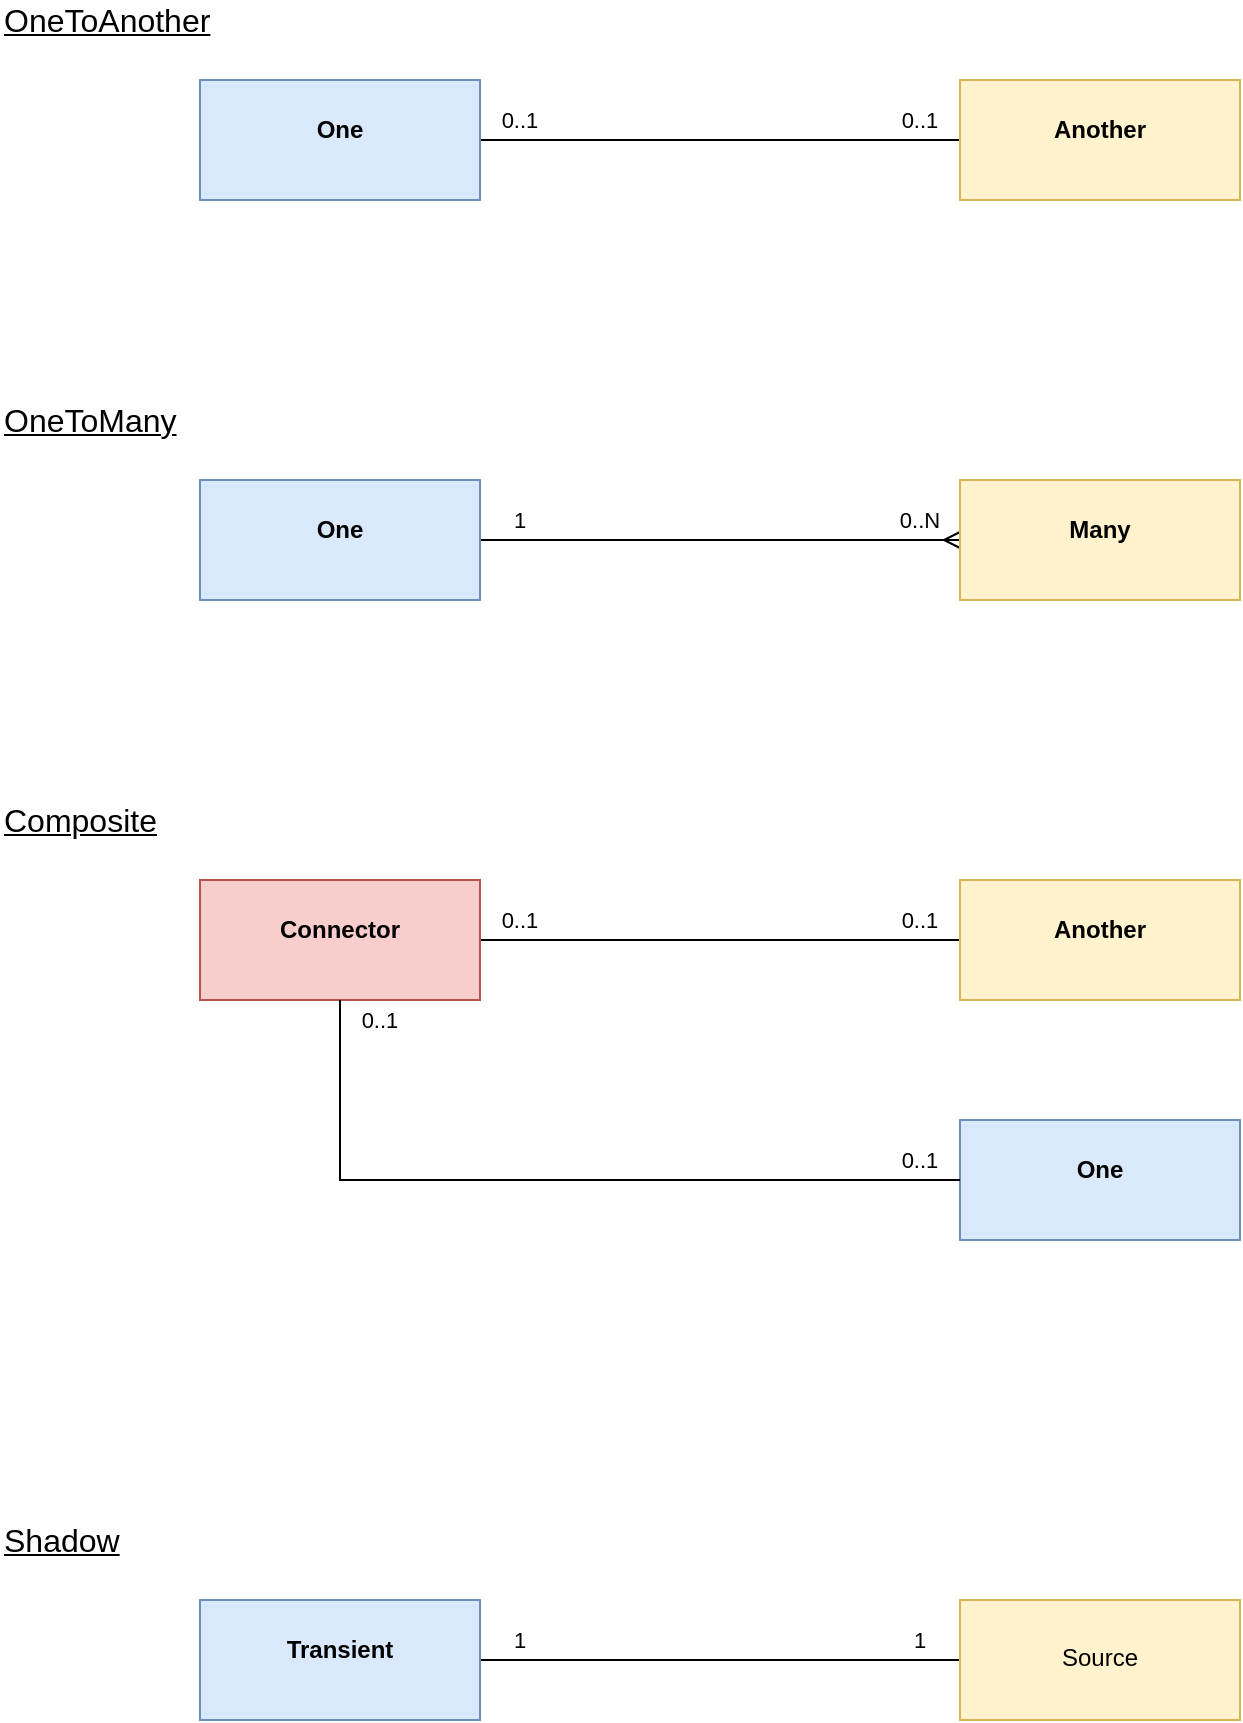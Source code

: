 <mxfile version="13.0.5" type="device"><diagram id="UCPSyV_CjBSdeeEAx0VT" name="OneToAnother"><mxGraphModel dx="2062" dy="1122" grid="1" gridSize="10" guides="1" tooltips="1" connect="1" arrows="1" fold="1" page="1" pageScale="1" pageWidth="827" pageHeight="1169" math="0" shadow="0"><root><mxCell id="0"/><mxCell id="1" parent="0"/><mxCell id="bgPN7Zg6-BeAchEEtm2N-5" value="" style="edgeStyle=orthogonalEdgeStyle;rounded=0;orthogonalLoop=1;jettySize=auto;html=1;endArrow=none;endFill=0;" parent="1" source="bgPN7Zg6-BeAchEEtm2N-1" target="bgPN7Zg6-BeAchEEtm2N-4" edge="1"><mxGeometry relative="1" as="geometry"/></mxCell><mxCell id="bgPN7Zg6-BeAchEEtm2N-1" value="&lt;p style=&quot;margin: 0px ; margin-top: 4px ; text-align: center&quot;&gt;&lt;br&gt;&lt;b&gt;One&lt;/b&gt;&lt;/p&gt;" style="verticalAlign=top;align=left;overflow=fill;fontSize=12;fontFamily=Helvetica;html=1;fillColor=#dae8fc;strokeColor=#6c8ebf;" parent="1" vertex="1"><mxGeometry x="140" y="80" width="140" height="60" as="geometry"/></mxCell><mxCell id="bgPN7Zg6-BeAchEEtm2N-4" value="&lt;p style=&quot;margin: 0px ; margin-top: 4px ; text-align: center&quot;&gt;&lt;br&gt;&lt;b&gt;Another&lt;/b&gt;&lt;/p&gt;" style="verticalAlign=top;align=left;overflow=fill;fontSize=12;fontFamily=Helvetica;html=1;fillColor=#fff2cc;strokeColor=#d6b656;" parent="1" vertex="1"><mxGeometry x="520" y="80" width="140" height="60" as="geometry"/></mxCell><mxCell id="bgPN7Zg6-BeAchEEtm2N-6" value="OneToAnother" style="text;html=1;strokeColor=none;fillColor=none;align=left;verticalAlign=middle;whiteSpace=wrap;rounded=0;fontStyle=4;fontSize=16;" parent="1" vertex="1"><mxGeometry x="40" y="40" width="100" height="20" as="geometry"/></mxCell><mxCell id="bgPN7Zg6-BeAchEEtm2N-14" value="OneToMany" style="text;html=1;strokeColor=none;fillColor=none;align=left;verticalAlign=middle;whiteSpace=wrap;rounded=0;fontStyle=4;fontSize=16;" parent="1" vertex="1"><mxGeometry x="40" y="240" width="100" height="20" as="geometry"/></mxCell><mxCell id="bgPN7Zg6-BeAchEEtm2N-7" value="0..1" style="text;html=1;strokeColor=none;fillColor=none;align=center;verticalAlign=middle;whiteSpace=wrap;rounded=0;fontSize=11;" parent="1" vertex="1"><mxGeometry x="280" y="90" width="40" height="20" as="geometry"/></mxCell><mxCell id="bgPN7Zg6-BeAchEEtm2N-10" value="0..1" style="text;html=1;strokeColor=none;fillColor=none;align=center;verticalAlign=middle;whiteSpace=wrap;rounded=0;fontSize=11;" parent="1" vertex="1"><mxGeometry x="480" y="90" width="40" height="20" as="geometry"/></mxCell><mxCell id="bgPN7Zg6-BeAchEEtm2N-16" value="" style="edgeStyle=orthogonalEdgeStyle;rounded=0;orthogonalLoop=1;jettySize=auto;html=1;endArrow=ERmany;endFill=0;" parent="1" source="bgPN7Zg6-BeAchEEtm2N-17" target="bgPN7Zg6-BeAchEEtm2N-18" edge="1"><mxGeometry relative="1" as="geometry"/></mxCell><mxCell id="bgPN7Zg6-BeAchEEtm2N-17" value="&lt;p style=&quot;margin: 0px ; margin-top: 4px ; text-align: center&quot;&gt;&lt;br&gt;&lt;b&gt;One&lt;/b&gt;&lt;/p&gt;" style="verticalAlign=top;align=left;overflow=fill;fontSize=12;fontFamily=Helvetica;html=1;fillColor=#dae8fc;strokeColor=#6c8ebf;" parent="1" vertex="1"><mxGeometry x="140" y="280" width="140" height="60" as="geometry"/></mxCell><mxCell id="bgPN7Zg6-BeAchEEtm2N-18" value="&lt;p style=&quot;margin: 0px ; margin-top: 4px ; text-align: center&quot;&gt;&lt;br&gt;&lt;b&gt;Many&lt;/b&gt;&lt;/p&gt;" style="verticalAlign=top;align=left;overflow=fill;fontSize=12;fontFamily=Helvetica;html=1;fillColor=#fff2cc;strokeColor=#d6b656;" parent="1" vertex="1"><mxGeometry x="520" y="280" width="140" height="60" as="geometry"/></mxCell><mxCell id="bgPN7Zg6-BeAchEEtm2N-19" value="1" style="text;html=1;strokeColor=none;fillColor=none;align=center;verticalAlign=middle;whiteSpace=wrap;rounded=0;fontSize=11;" parent="1" vertex="1"><mxGeometry x="280" y="290" width="40" height="20" as="geometry"/></mxCell><mxCell id="bgPN7Zg6-BeAchEEtm2N-20" value="0..N" style="text;html=1;strokeColor=none;fillColor=none;align=center;verticalAlign=middle;whiteSpace=wrap;rounded=0;fontSize=11;" parent="1" vertex="1"><mxGeometry x="480" y="290" width="40" height="20" as="geometry"/></mxCell><mxCell id="bgPN7Zg6-BeAchEEtm2N-21" value="Composite" style="text;html=1;strokeColor=none;fillColor=none;align=left;verticalAlign=middle;whiteSpace=wrap;rounded=0;fontStyle=4;fontSize=16;" parent="1" vertex="1"><mxGeometry x="40" y="440" width="100" height="20" as="geometry"/></mxCell><mxCell id="bgPN7Zg6-BeAchEEtm2N-22" value="" style="edgeStyle=orthogonalEdgeStyle;rounded=0;orthogonalLoop=1;jettySize=auto;html=1;endArrow=none;endFill=0;" parent="1" source="bgPN7Zg6-BeAchEEtm2N-23" target="bgPN7Zg6-BeAchEEtm2N-24" edge="1"><mxGeometry relative="1" as="geometry"/></mxCell><mxCell id="bgPN7Zg6-BeAchEEtm2N-23" value="&lt;p style=&quot;margin: 0px ; margin-top: 4px ; text-align: center&quot;&gt;&lt;br&gt;&lt;b&gt;Connector&lt;/b&gt;&lt;/p&gt;" style="verticalAlign=top;align=left;overflow=fill;fontSize=12;fontFamily=Helvetica;html=1;fillColor=#f8cecc;strokeColor=#b85450;" parent="1" vertex="1"><mxGeometry x="140" y="480" width="140" height="60" as="geometry"/></mxCell><mxCell id="bgPN7Zg6-BeAchEEtm2N-24" value="&lt;p style=&quot;margin: 0px ; margin-top: 4px ; text-align: center&quot;&gt;&lt;br&gt;&lt;b&gt;Another&lt;/b&gt;&lt;/p&gt;" style="verticalAlign=top;align=left;overflow=fill;fontSize=12;fontFamily=Helvetica;html=1;fillColor=#fff2cc;strokeColor=#d6b656;" parent="1" vertex="1"><mxGeometry x="520" y="480" width="140" height="60" as="geometry"/></mxCell><mxCell id="bgPN7Zg6-BeAchEEtm2N-25" value="0..1" style="text;html=1;strokeColor=none;fillColor=none;align=center;verticalAlign=middle;whiteSpace=wrap;rounded=0;fontSize=11;" parent="1" vertex="1"><mxGeometry x="280" y="490" width="40" height="20" as="geometry"/></mxCell><mxCell id="bgPN7Zg6-BeAchEEtm2N-26" value="0..1" style="text;html=1;strokeColor=none;fillColor=none;align=center;verticalAlign=middle;whiteSpace=wrap;rounded=0;fontSize=11;" parent="1" vertex="1"><mxGeometry x="480" y="490" width="40" height="20" as="geometry"/></mxCell><mxCell id="bgPN7Zg6-BeAchEEtm2N-27" value="&lt;p style=&quot;margin: 0px ; margin-top: 4px ; text-align: center&quot;&gt;&lt;br&gt;&lt;b&gt;One&lt;/b&gt;&lt;/p&gt;" style="verticalAlign=top;align=left;overflow=fill;fontSize=12;fontFamily=Helvetica;html=1;fillColor=#dae8fc;strokeColor=#6c8ebf;" parent="1" vertex="1"><mxGeometry x="520" y="600" width="140" height="60" as="geometry"/></mxCell><mxCell id="bgPN7Zg6-BeAchEEtm2N-28" value="" style="edgeStyle=orthogonalEdgeStyle;rounded=0;orthogonalLoop=1;jettySize=auto;html=1;endArrow=none;endFill=0;exitX=0.5;exitY=1;exitDx=0;exitDy=0;entryX=0;entryY=0.5;entryDx=0;entryDy=0;" parent="1" source="bgPN7Zg6-BeAchEEtm2N-23" target="bgPN7Zg6-BeAchEEtm2N-27" edge="1"><mxGeometry relative="1" as="geometry"><mxPoint x="280" y="669.5" as="sourcePoint"/><mxPoint x="520" y="669.5" as="targetPoint"/><Array as="points"><mxPoint x="210" y="630"/></Array></mxGeometry></mxCell><mxCell id="bgPN7Zg6-BeAchEEtm2N-29" value="0..1" style="text;html=1;strokeColor=none;fillColor=none;align=center;verticalAlign=middle;whiteSpace=wrap;rounded=0;fontSize=11;" parent="1" vertex="1"><mxGeometry x="210" y="540" width="40" height="20" as="geometry"/></mxCell><mxCell id="bgPN7Zg6-BeAchEEtm2N-30" value="0..1" style="text;html=1;strokeColor=none;fillColor=none;align=center;verticalAlign=middle;whiteSpace=wrap;rounded=0;fontSize=11;" parent="1" vertex="1"><mxGeometry x="480" y="610" width="40" height="20" as="geometry"/></mxCell><mxCell id="bgPN7Zg6-BeAchEEtm2N-31" value="" style="edgeStyle=orthogonalEdgeStyle;rounded=0;orthogonalLoop=1;jettySize=auto;html=1;endArrow=none;endFill=0;" parent="1" source="bgPN7Zg6-BeAchEEtm2N-32" target="bgPN7Zg6-BeAchEEtm2N-33" edge="1"><mxGeometry relative="1" as="geometry"/></mxCell><mxCell id="bgPN7Zg6-BeAchEEtm2N-32" value="&lt;p style=&quot;margin: 0px ; margin-top: 4px ; text-align: center&quot;&gt;&lt;br&gt;&lt;b&gt;Transient&lt;/b&gt;&lt;/p&gt;" style="verticalAlign=top;align=left;overflow=fill;fontSize=12;fontFamily=Helvetica;html=1;fillColor=#dae8fc;strokeColor=#6c8ebf;" parent="1" vertex="1"><mxGeometry x="140" y="840" width="140" height="60" as="geometry"/></mxCell><mxCell id="bgPN7Zg6-BeAchEEtm2N-33" value="&lt;p style=&quot;margin: 0px ; margin-top: 4px ; text-align: center&quot;&gt;&lt;br&gt;&lt;/p&gt;&lt;p style=&quot;margin: 0px ; margin-top: 4px ; text-align: center&quot;&gt;Source&lt;/p&gt;" style="verticalAlign=top;align=left;overflow=fill;fontSize=12;fontFamily=Helvetica;html=1;fillColor=#fff2cc;strokeColor=#d6b656;" parent="1" vertex="1"><mxGeometry x="520" y="840" width="140" height="60" as="geometry"/></mxCell><mxCell id="bgPN7Zg6-BeAchEEtm2N-34" value="Shadow" style="text;html=1;strokeColor=none;fillColor=none;align=left;verticalAlign=middle;whiteSpace=wrap;rounded=0;fontStyle=4;fontSize=16;" parent="1" vertex="1"><mxGeometry x="40" y="800" width="100" height="20" as="geometry"/></mxCell><mxCell id="bgPN7Zg6-BeAchEEtm2N-35" value="1" style="text;html=1;strokeColor=none;fillColor=none;align=center;verticalAlign=middle;whiteSpace=wrap;rounded=0;fontSize=11;" parent="1" vertex="1"><mxGeometry x="280" y="850" width="40" height="20" as="geometry"/></mxCell><mxCell id="bgPN7Zg6-BeAchEEtm2N-36" value="1" style="text;html=1;strokeColor=none;fillColor=none;align=center;verticalAlign=middle;whiteSpace=wrap;rounded=0;fontSize=11;" parent="1" vertex="1"><mxGeometry x="480" y="850" width="40" height="20" as="geometry"/></mxCell></root></mxGraphModel></diagram></mxfile>